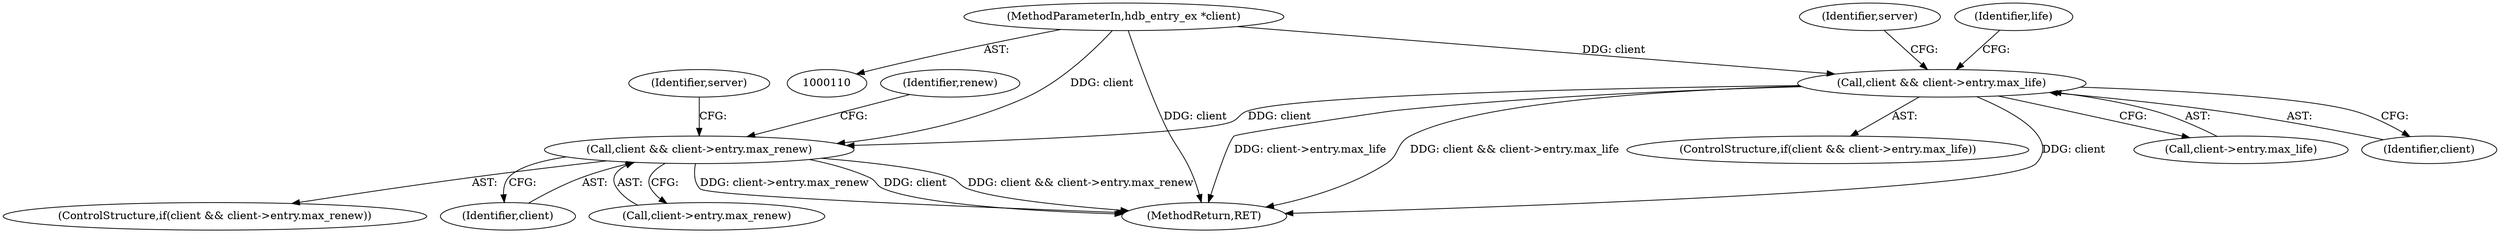 digraph "0_heimdal_b1e699103f08d6a0ca46a122193c9da65f6cf837_1@pointer" {
"1000330" [label="(Call,client && client->entry.max_life)"];
"1000125" [label="(MethodParameterIn,hdb_entry_ex *client)"];
"1000443" [label="(Call,client && client->entry.max_renew)"];
"1000329" [label="(ControlStructure,if(client && client->entry.max_life))"];
"1000445" [label="(Call,client->entry.max_renew)"];
"1000442" [label="(ControlStructure,if(client && client->entry.max_renew))"];
"1000444" [label="(Identifier,client)"];
"1000350" [label="(Identifier,server)"];
"1001122" [label="(MethodReturn,RET)"];
"1000451" [label="(Identifier,renew)"];
"1000330" [label="(Call,client && client->entry.max_life)"];
"1000443" [label="(Call,client && client->entry.max_renew)"];
"1000125" [label="(MethodParameterIn,hdb_entry_ex *client)"];
"1000463" [label="(Identifier,server)"];
"1000331" [label="(Identifier,client)"];
"1000332" [label="(Call,client->entry.max_life)"];
"1000338" [label="(Identifier,life)"];
"1000330" -> "1000329"  [label="AST: "];
"1000330" -> "1000331"  [label="CFG: "];
"1000330" -> "1000332"  [label="CFG: "];
"1000331" -> "1000330"  [label="AST: "];
"1000332" -> "1000330"  [label="AST: "];
"1000338" -> "1000330"  [label="CFG: "];
"1000350" -> "1000330"  [label="CFG: "];
"1000330" -> "1001122"  [label="DDG: client"];
"1000330" -> "1001122"  [label="DDG: client->entry.max_life"];
"1000330" -> "1001122"  [label="DDG: client && client->entry.max_life"];
"1000125" -> "1000330"  [label="DDG: client"];
"1000330" -> "1000443"  [label="DDG: client"];
"1000125" -> "1000110"  [label="AST: "];
"1000125" -> "1001122"  [label="DDG: client"];
"1000125" -> "1000443"  [label="DDG: client"];
"1000443" -> "1000442"  [label="AST: "];
"1000443" -> "1000444"  [label="CFG: "];
"1000443" -> "1000445"  [label="CFG: "];
"1000444" -> "1000443"  [label="AST: "];
"1000445" -> "1000443"  [label="AST: "];
"1000451" -> "1000443"  [label="CFG: "];
"1000463" -> "1000443"  [label="CFG: "];
"1000443" -> "1001122"  [label="DDG: client && client->entry.max_renew"];
"1000443" -> "1001122"  [label="DDG: client->entry.max_renew"];
"1000443" -> "1001122"  [label="DDG: client"];
}
